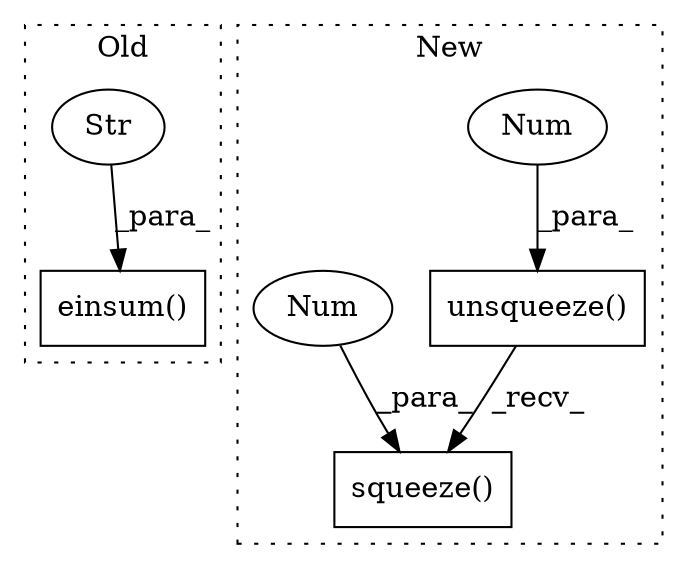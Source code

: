 digraph G {
subgraph cluster0 {
1 [label="einsum()" a="75" s="2055,2110" l="13,1" shape="box"];
3 [label="Str" a="66" s="2068" l="19" shape="ellipse"];
label = "Old";
style="dotted";
}
subgraph cluster1 {
2 [label="squeeze()" a="75" s="2595,2611" l="14,1" shape="box"];
4 [label="unsqueeze()" a="75" s="2285,2311" l="25,1" shape="box"];
5 [label="Num" a="76" s="2310" l="1" shape="ellipse"];
6 [label="Num" a="76" s="2609" l="2" shape="ellipse"];
label = "New";
style="dotted";
}
3 -> 1 [label="_para_"];
4 -> 2 [label="_recv_"];
5 -> 4 [label="_para_"];
6 -> 2 [label="_para_"];
}